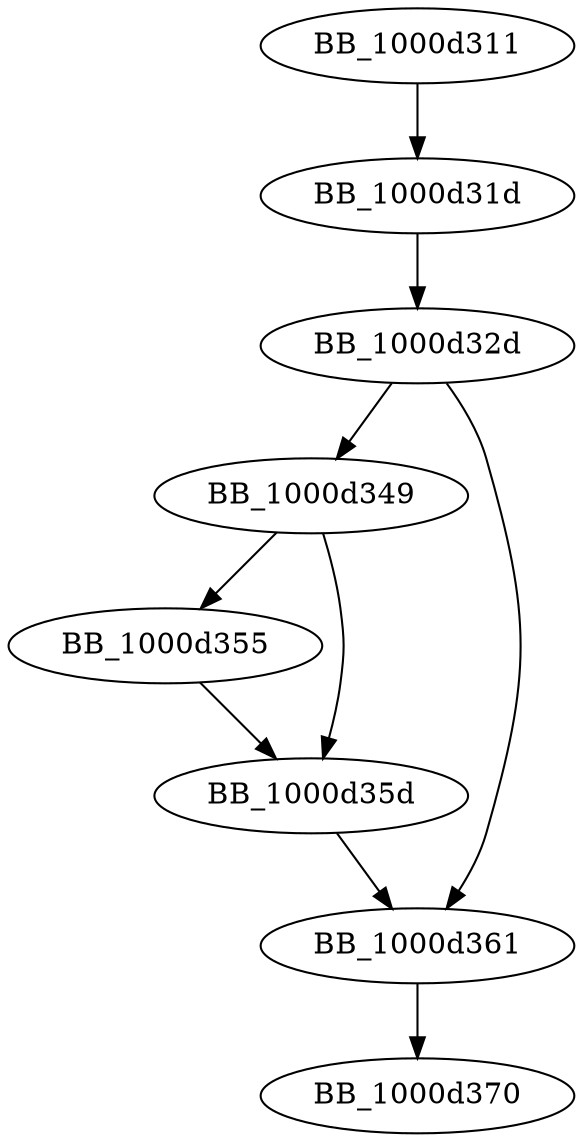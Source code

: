 DiGraph ___crtInitCritSecAndSpinCount{
BB_1000d311->BB_1000d31d
BB_1000d31d->BB_1000d32d
BB_1000d32d->BB_1000d349
BB_1000d32d->BB_1000d361
BB_1000d349->BB_1000d355
BB_1000d349->BB_1000d35d
BB_1000d355->BB_1000d35d
BB_1000d35d->BB_1000d361
BB_1000d361->BB_1000d370
}
